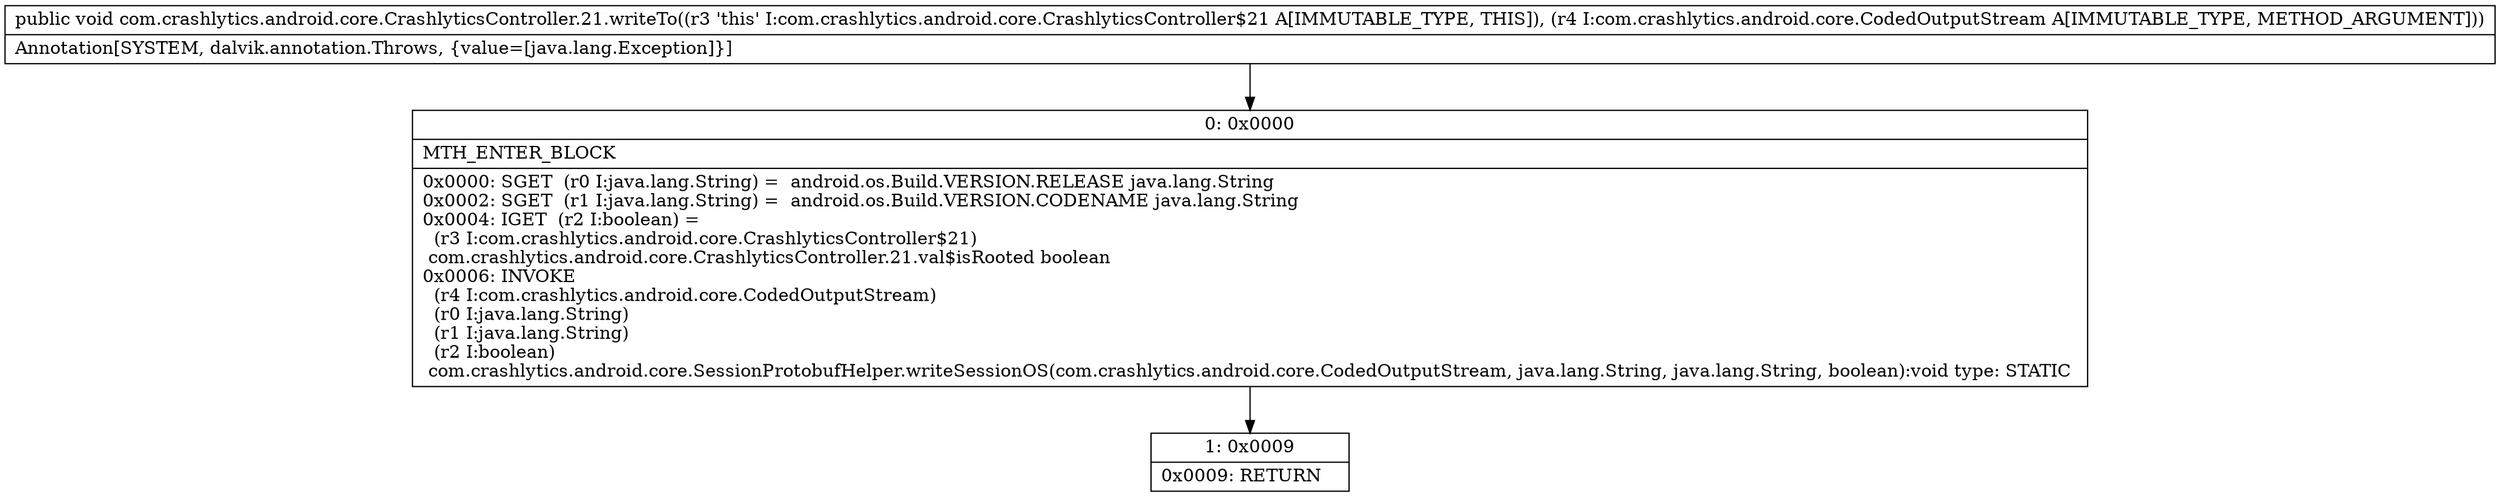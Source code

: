 digraph "CFG forcom.crashlytics.android.core.CrashlyticsController.21.writeTo(Lcom\/crashlytics\/android\/core\/CodedOutputStream;)V" {
Node_0 [shape=record,label="{0\:\ 0x0000|MTH_ENTER_BLOCK\l|0x0000: SGET  (r0 I:java.lang.String) =  android.os.Build.VERSION.RELEASE java.lang.String \l0x0002: SGET  (r1 I:java.lang.String) =  android.os.Build.VERSION.CODENAME java.lang.String \l0x0004: IGET  (r2 I:boolean) = \l  (r3 I:com.crashlytics.android.core.CrashlyticsController$21)\l com.crashlytics.android.core.CrashlyticsController.21.val$isRooted boolean \l0x0006: INVOKE  \l  (r4 I:com.crashlytics.android.core.CodedOutputStream)\l  (r0 I:java.lang.String)\l  (r1 I:java.lang.String)\l  (r2 I:boolean)\l com.crashlytics.android.core.SessionProtobufHelper.writeSessionOS(com.crashlytics.android.core.CodedOutputStream, java.lang.String, java.lang.String, boolean):void type: STATIC \l}"];
Node_1 [shape=record,label="{1\:\ 0x0009|0x0009: RETURN   \l}"];
MethodNode[shape=record,label="{public void com.crashlytics.android.core.CrashlyticsController.21.writeTo((r3 'this' I:com.crashlytics.android.core.CrashlyticsController$21 A[IMMUTABLE_TYPE, THIS]), (r4 I:com.crashlytics.android.core.CodedOutputStream A[IMMUTABLE_TYPE, METHOD_ARGUMENT]))  | Annotation[SYSTEM, dalvik.annotation.Throws, \{value=[java.lang.Exception]\}]\l}"];
MethodNode -> Node_0;
Node_0 -> Node_1;
}

